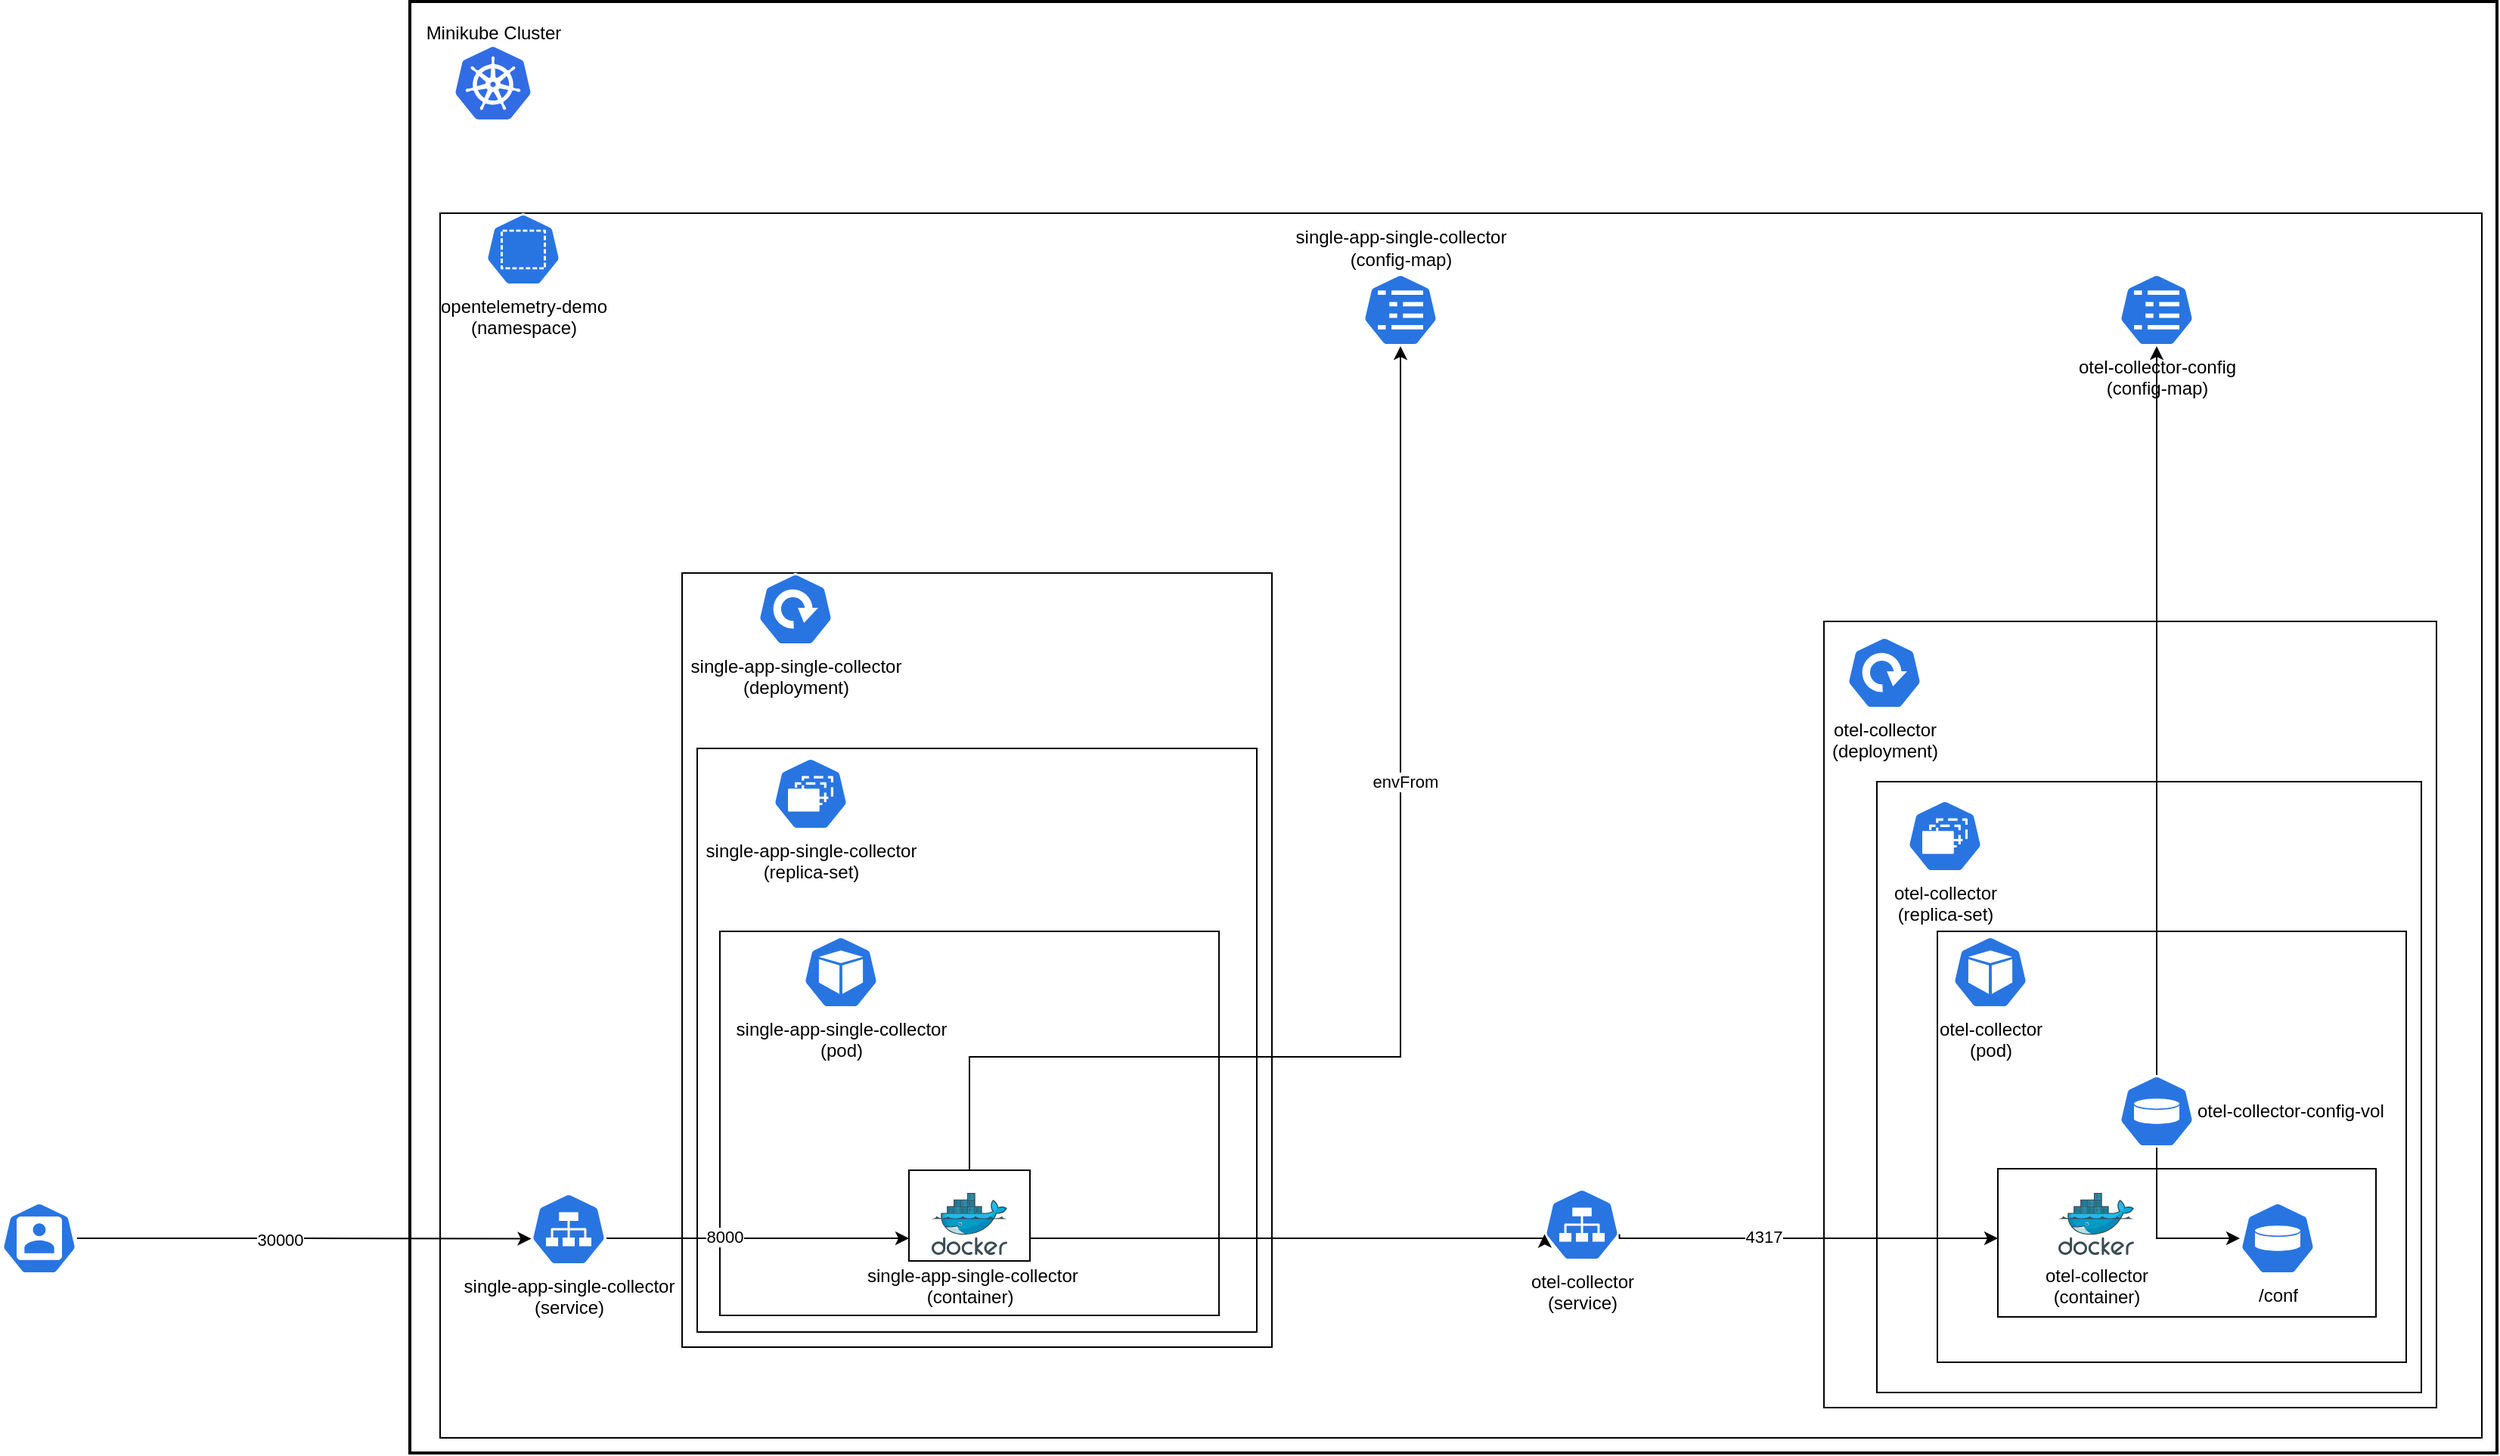 <mxfile version="22.0.2" type="device">
  <diagram name="Page-1" id="sinxSpqwZj3HTbnbAodJ">
    <mxGraphModel dx="2261" dy="2012" grid="1" gridSize="10" guides="1" tooltips="1" connect="1" arrows="1" fold="1" page="1" pageScale="1" pageWidth="827" pageHeight="1169" math="0" shadow="0">
      <root>
        <mxCell id="0" />
        <mxCell id="1" parent="0" />
        <mxCell id="EoJ4QtEWHQS4Tjfr5Soo-113" value="" style="rounded=0;whiteSpace=wrap;html=1;fillColor=none;" parent="1" vertex="1">
          <mxGeometry x="970" y="585" width="310" height="285" as="geometry" />
        </mxCell>
        <mxCell id="EoJ4QtEWHQS4Tjfr5Soo-112" value="" style="rounded=0;whiteSpace=wrap;html=1;fillColor=none;" parent="1" vertex="1">
          <mxGeometry x="930" y="486" width="360" height="404" as="geometry" />
        </mxCell>
        <mxCell id="EoJ4QtEWHQS4Tjfr5Soo-111" value="" style="rounded=0;whiteSpace=wrap;html=1;fillColor=none;" parent="1" vertex="1">
          <mxGeometry x="895" y="380" width="405" height="520" as="geometry" />
        </mxCell>
        <mxCell id="EoJ4QtEWHQS4Tjfr5Soo-106" value="" style="rounded=0;whiteSpace=wrap;html=1;fillColor=none;" parent="1" vertex="1">
          <mxGeometry x="-20" y="110" width="1350" height="810" as="geometry" />
        </mxCell>
        <mxCell id="EoJ4QtEWHQS4Tjfr5Soo-59" value="" style="rounded=0;whiteSpace=wrap;html=1;fillColor=none;strokeWidth=2;" parent="1" vertex="1">
          <mxGeometry x="-40" y="-30" width="1380" height="960" as="geometry" />
        </mxCell>
        <mxCell id="EoJ4QtEWHQS4Tjfr5Soo-109" value="" style="rounded=0;whiteSpace=wrap;html=1;fillColor=none;" parent="1" vertex="1">
          <mxGeometry x="165" y="585" width="330" height="254" as="geometry" />
        </mxCell>
        <mxCell id="EoJ4QtEWHQS4Tjfr5Soo-108" value="" style="rounded=0;whiteSpace=wrap;html=1;fillColor=none;" parent="1" vertex="1">
          <mxGeometry x="150" y="464" width="370" height="386" as="geometry" />
        </mxCell>
        <mxCell id="EoJ4QtEWHQS4Tjfr5Soo-107" value="" style="rounded=0;whiteSpace=wrap;html=1;fillColor=none;" parent="1" vertex="1">
          <mxGeometry x="140" y="348" width="390" height="512" as="geometry" />
        </mxCell>
        <mxCell id="EoJ4QtEWHQS4Tjfr5Soo-61" value="Minikube Cluster" style="image;sketch=0;aspect=fixed;html=1;points=[];align=center;fontSize=12;image=img/lib/mscae/Kubernetes.svg;labelPosition=center;verticalLabelPosition=top;verticalAlign=bottom;" parent="1" vertex="1">
          <mxGeometry x="-10" width="50" height="48" as="geometry" />
        </mxCell>
        <mxCell id="EoJ4QtEWHQS4Tjfr5Soo-65" value="single-app-single-collector&lt;br&gt;(config-map)" style="sketch=0;html=1;dashed=0;whitespace=wrap;fillColor=#2875E2;strokeColor=#ffffff;points=[[0.005,0.63,0],[0.1,0.2,0],[0.9,0.2,0],[0.5,0,0],[0.995,0.63,0],[0.72,0.99,0],[0.5,1,0],[0.28,0.99,0]];verticalLabelPosition=top;align=center;verticalAlign=bottom;shape=mxgraph.kubernetes.icon;prIcon=cm;labelPosition=center;" parent="1" vertex="1">
          <mxGeometry x="590" y="150" width="50" height="48" as="geometry" />
        </mxCell>
        <mxCell id="EoJ4QtEWHQS4Tjfr5Soo-66" value="opentelemetry-demo&lt;br&gt;(namespace)" style="sketch=0;html=1;dashed=0;whitespace=wrap;fillColor=#2875E2;strokeColor=#ffffff;points=[[0.005,0.63,0],[0.1,0.2,0],[0.9,0.2,0],[0.5,0,0],[0.995,0.63,0],[0.72,0.99,0],[0.5,1,0],[0.28,0.99,0]];verticalLabelPosition=bottom;align=center;verticalAlign=top;shape=mxgraph.kubernetes.icon;prIcon=ns;labelPosition=center;" parent="1" vertex="1">
          <mxGeometry x="10" y="110" width="50" height="48" as="geometry" />
        </mxCell>
        <mxCell id="EoJ4QtEWHQS4Tjfr5Soo-67" value="otel-collector-config&lt;br&gt;(config-map)" style="sketch=0;html=1;dashed=0;whitespace=wrap;fillColor=#2875E2;strokeColor=#ffffff;points=[[0.005,0.63,0],[0.1,0.2,0],[0.9,0.2,0],[0.5,0,0],[0.995,0.63,0],[0.72,0.99,0],[0.5,1,0],[0.28,0.99,0]];verticalLabelPosition=bottom;align=center;verticalAlign=top;shape=mxgraph.kubernetes.icon;prIcon=cm" parent="1" vertex="1">
          <mxGeometry x="1090" y="150" width="50" height="48" as="geometry" />
        </mxCell>
        <mxCell id="EoJ4QtEWHQS4Tjfr5Soo-69" style="edgeStyle=orthogonalEdgeStyle;rounded=0;orthogonalLoop=1;jettySize=auto;html=1;exitX=0.5;exitY=0;exitDx=0;exitDy=0;" parent="1" source="EoJ4QtEWHQS4Tjfr5Soo-71" target="EoJ4QtEWHQS4Tjfr5Soo-65" edge="1">
          <mxGeometry relative="1" as="geometry">
            <Array as="points">
              <mxPoint x="370" y="668" />
              <mxPoint x="565" y="668" />
            </Array>
          </mxGeometry>
        </mxCell>
        <mxCell id="EoJ4QtEWHQS4Tjfr5Soo-70" value="envFrom" style="edgeLabel;html=1;align=center;verticalAlign=middle;resizable=0;points=[];" parent="EoJ4QtEWHQS4Tjfr5Soo-69" vertex="1" connectable="0">
          <mxGeometry x="0.307" y="-3" relative="1" as="geometry">
            <mxPoint as="offset" />
          </mxGeometry>
        </mxCell>
        <mxCell id="EoJ4QtEWHQS4Tjfr5Soo-73" value="otel-collector&lt;br&gt;(service)" style="sketch=0;html=1;dashed=0;whitespace=wrap;fillColor=#2875E2;strokeColor=#ffffff;points=[[0.005,0.63,0],[0.1,0.2,0],[0.9,0.2,0],[0.5,0,0],[0.995,0.63,0],[0.72,0.99,0],[0.5,1,0],[0.28,0.99,0]];verticalLabelPosition=bottom;align=center;verticalAlign=top;shape=mxgraph.kubernetes.icon;prIcon=svc" parent="1" vertex="1">
          <mxGeometry x="710" y="755" width="50" height="48" as="geometry" />
        </mxCell>
        <mxCell id="EoJ4QtEWHQS4Tjfr5Soo-78" value="single-app-single-collector&lt;br&gt;(service)" style="sketch=0;html=1;dashed=0;whitespace=wrap;fillColor=#2875E2;strokeColor=#ffffff;points=[[0.005,0.63,0],[0.1,0.2,0],[0.9,0.2,0],[0.5,0,0],[0.995,0.63,0],[0.72,0.99,0],[0.5,1,0],[0.28,0.99,0]];verticalLabelPosition=bottom;align=center;verticalAlign=top;shape=mxgraph.kubernetes.icon;prIcon=svc" parent="1" vertex="1">
          <mxGeometry x="40" y="758" width="50" height="48" as="geometry" />
        </mxCell>
        <mxCell id="EoJ4QtEWHQS4Tjfr5Soo-79" value="" style="sketch=0;html=1;dashed=0;whitespace=wrap;fillColor=#2875E2;strokeColor=#ffffff;points=[[0.005,0.63,0],[0.1,0.2,0],[0.9,0.2,0],[0.5,0,0],[0.995,0.63,0],[0.72,0.99,0],[0.5,1,0],[0.28,0.99,0]];verticalLabelPosition=bottom;align=center;verticalAlign=top;shape=mxgraph.kubernetes.icon;prIcon=user" parent="1" vertex="1">
          <mxGeometry x="-310" y="764" width="50" height="48" as="geometry" />
        </mxCell>
        <mxCell id="EoJ4QtEWHQS4Tjfr5Soo-80" value="otel-collector&lt;br&gt;(deployment)" style="sketch=0;html=1;dashed=0;whitespace=wrap;fillColor=#2875E2;strokeColor=#ffffff;points=[[0.005,0.63,0],[0.1,0.2,0],[0.9,0.2,0],[0.5,0,0],[0.995,0.63,0],[0.72,0.99,0],[0.5,1,0],[0.28,0.99,0]];verticalLabelPosition=bottom;align=center;verticalAlign=top;shape=mxgraph.kubernetes.icon;prIcon=deploy;labelPosition=center;" parent="1" vertex="1">
          <mxGeometry x="910" y="390" width="50" height="48" as="geometry" />
        </mxCell>
        <mxCell id="EoJ4QtEWHQS4Tjfr5Soo-81" value="otel-collector&lt;br&gt;(replica-set)" style="sketch=0;html=1;dashed=0;whitespace=wrap;fillColor=#2875E2;strokeColor=#ffffff;points=[[0.005,0.63,0],[0.1,0.2,0],[0.9,0.2,0],[0.5,0,0],[0.995,0.63,0],[0.72,0.99,0],[0.5,1,0],[0.28,0.99,0]];verticalLabelPosition=bottom;align=center;verticalAlign=top;shape=mxgraph.kubernetes.icon;prIcon=rs" parent="1" vertex="1">
          <mxGeometry x="950" y="498" width="50" height="48" as="geometry" />
        </mxCell>
        <mxCell id="EoJ4QtEWHQS4Tjfr5Soo-82" value="" style="rounded=0;whiteSpace=wrap;html=1;" parent="1" vertex="1">
          <mxGeometry x="1010" y="742" width="250" height="98" as="geometry" />
        </mxCell>
        <mxCell id="EoJ4QtEWHQS4Tjfr5Soo-83" value="otel-collector&lt;br&gt;(pod)" style="sketch=0;html=1;dashed=0;whitespace=wrap;fillColor=#2875E2;strokeColor=#ffffff;points=[[0.005,0.63,0],[0.1,0.2,0],[0.9,0.2,0],[0.5,0,0],[0.995,0.63,0],[0.72,0.99,0],[0.5,1,0],[0.28,0.99,0]];verticalLabelPosition=bottom;align=center;verticalAlign=top;shape=mxgraph.kubernetes.icon;prIcon=pod" parent="1" vertex="1">
          <mxGeometry x="980" y="588" width="50" height="48" as="geometry" />
        </mxCell>
        <mxCell id="EoJ4QtEWHQS4Tjfr5Soo-84" value="otel-collector&lt;br&gt;(container)" style="image;sketch=0;aspect=fixed;html=1;points=[];align=center;fontSize=12;image=img/lib/mscae/Docker.svg;" parent="1" vertex="1">
          <mxGeometry x="1050" y="758" width="50" height="41" as="geometry" />
        </mxCell>
        <mxCell id="EoJ4QtEWHQS4Tjfr5Soo-85" style="edgeStyle=orthogonalEdgeStyle;rounded=0;orthogonalLoop=1;jettySize=auto;html=1;exitX=0.995;exitY=0.63;exitDx=0;exitDy=0;exitPerimeter=0;" parent="1" source="EoJ4QtEWHQS4Tjfr5Soo-73" target="EoJ4QtEWHQS4Tjfr5Soo-82" edge="1">
          <mxGeometry relative="1" as="geometry">
            <mxPoint x="900" y="718" as="sourcePoint" />
            <Array as="points">
              <mxPoint x="860" y="788" />
              <mxPoint x="860" y="788" />
            </Array>
          </mxGeometry>
        </mxCell>
        <mxCell id="EoJ4QtEWHQS4Tjfr5Soo-86" value="4317" style="edgeLabel;html=1;align=center;verticalAlign=middle;resizable=0;points=[];" parent="EoJ4QtEWHQS4Tjfr5Soo-85" vertex="1" connectable="0">
          <mxGeometry x="-0.224" y="1" relative="1" as="geometry">
            <mxPoint as="offset" />
          </mxGeometry>
        </mxCell>
        <mxCell id="EoJ4QtEWHQS4Tjfr5Soo-110" style="edgeStyle=orthogonalEdgeStyle;rounded=0;orthogonalLoop=1;jettySize=auto;html=1;" parent="1" source="EoJ4QtEWHQS4Tjfr5Soo-87" target="EoJ4QtEWHQS4Tjfr5Soo-67" edge="1">
          <mxGeometry relative="1" as="geometry" />
        </mxCell>
        <mxCell id="EoJ4QtEWHQS4Tjfr5Soo-87" value="otel-collector-config-vol" style="sketch=0;html=1;dashed=0;whitespace=wrap;fillColor=#2875E2;strokeColor=#ffffff;points=[[0.005,0.63,0],[0.1,0.2,0],[0.9,0.2,0],[0.5,0,0],[0.995,0.63,0],[0.72,0.99,0],[0.5,1,0],[0.28,0.99,0]];verticalLabelPosition=middle;align=left;verticalAlign=middle;shape=mxgraph.kubernetes.icon;prIcon=vol;labelPosition=right;" parent="1" vertex="1">
          <mxGeometry x="1090" y="680" width="50" height="48" as="geometry" />
        </mxCell>
        <mxCell id="EoJ4QtEWHQS4Tjfr5Soo-88" style="edgeStyle=orthogonalEdgeStyle;rounded=0;orthogonalLoop=1;jettySize=auto;html=1;entryX=0.005;entryY=0.63;entryDx=0;entryDy=0;entryPerimeter=0;" parent="1" source="EoJ4QtEWHQS4Tjfr5Soo-79" target="EoJ4QtEWHQS4Tjfr5Soo-78" edge="1">
          <mxGeometry relative="1" as="geometry" />
        </mxCell>
        <mxCell id="EoJ4QtEWHQS4Tjfr5Soo-89" value="30000" style="edgeLabel;html=1;align=center;verticalAlign=middle;resizable=0;points=[];" parent="EoJ4QtEWHQS4Tjfr5Soo-88" vertex="1" connectable="0">
          <mxGeometry x="-0.107" y="-1" relative="1" as="geometry">
            <mxPoint as="offset" />
          </mxGeometry>
        </mxCell>
        <mxCell id="EoJ4QtEWHQS4Tjfr5Soo-91" value="/conf" style="sketch=0;html=1;dashed=0;whitespace=wrap;fillColor=#2875E2;strokeColor=#ffffff;points=[[0.005,0.63,0],[0.1,0.2,0],[0.9,0.2,0],[0.5,0,0],[0.995,0.63,0],[0.72,0.99,0],[0.5,1,0],[0.28,0.99,0]];verticalLabelPosition=bottom;align=center;verticalAlign=top;shape=mxgraph.kubernetes.icon;prIcon=vol" parent="1" vertex="1">
          <mxGeometry x="1170" y="764" width="50" height="48" as="geometry" />
        </mxCell>
        <mxCell id="EoJ4QtEWHQS4Tjfr5Soo-92" style="edgeStyle=orthogonalEdgeStyle;rounded=0;orthogonalLoop=1;jettySize=auto;html=1;" parent="1" source="EoJ4QtEWHQS4Tjfr5Soo-87" target="EoJ4QtEWHQS4Tjfr5Soo-91" edge="1">
          <mxGeometry relative="1" as="geometry">
            <Array as="points">
              <mxPoint x="1115" y="788" />
            </Array>
          </mxGeometry>
        </mxCell>
        <mxCell id="EoJ4QtEWHQS4Tjfr5Soo-76" style="edgeStyle=orthogonalEdgeStyle;rounded=0;orthogonalLoop=1;jettySize=auto;html=1;" parent="1" source="EoJ4QtEWHQS4Tjfr5Soo-78" target="EoJ4QtEWHQS4Tjfr5Soo-71" edge="1">
          <mxGeometry relative="1" as="geometry">
            <Array as="points">
              <mxPoint x="190" y="788" />
              <mxPoint x="190" y="788" />
            </Array>
          </mxGeometry>
        </mxCell>
        <mxCell id="EoJ4QtEWHQS4Tjfr5Soo-77" value="8000" style="edgeLabel;html=1;align=center;verticalAlign=middle;resizable=0;points=[];" parent="EoJ4QtEWHQS4Tjfr5Soo-76" vertex="1" connectable="0">
          <mxGeometry x="-0.224" y="1" relative="1" as="geometry">
            <mxPoint as="offset" />
          </mxGeometry>
        </mxCell>
        <mxCell id="EoJ4QtEWHQS4Tjfr5Soo-62" value="single-app-single-collector&lt;br&gt;(deployment)" style="sketch=0;html=1;dashed=0;whitespace=wrap;fillColor=#2875E2;strokeColor=#ffffff;points=[[0.005,0.63,0],[0.1,0.2,0],[0.9,0.2,0],[0.5,0,0],[0.995,0.63,0],[0.72,0.99,0],[0.5,1,0],[0.28,0.99,0]];verticalLabelPosition=bottom;align=center;verticalAlign=top;shape=mxgraph.kubernetes.icon;prIcon=deploy;labelPosition=center;" parent="1" vertex="1">
          <mxGeometry x="190" y="348" width="50" height="48" as="geometry" />
        </mxCell>
        <mxCell id="EoJ4QtEWHQS4Tjfr5Soo-63" value="single-app-single-collector&lt;br&gt;(replica-set)" style="sketch=0;html=1;dashed=0;whitespace=wrap;fillColor=#2875E2;strokeColor=#ffffff;points=[[0.005,0.63,0],[0.1,0.2,0],[0.9,0.2,0],[0.5,0,0],[0.995,0.63,0],[0.72,0.99,0],[0.5,1,0],[0.28,0.99,0]];verticalLabelPosition=bottom;align=center;verticalAlign=top;shape=mxgraph.kubernetes.icon;prIcon=rs" parent="1" vertex="1">
          <mxGeometry x="200" y="470" width="50" height="48" as="geometry" />
        </mxCell>
        <mxCell id="EoJ4QtEWHQS4Tjfr5Soo-64" value="single-app-single-collector&lt;br&gt;(pod)" style="sketch=0;html=1;dashed=0;whitespace=wrap;fillColor=#2875E2;strokeColor=#ffffff;points=[[0.005,0.63,0],[0.1,0.2,0],[0.9,0.2,0],[0.5,0,0],[0.995,0.63,0],[0.72,0.99,0],[0.5,1,0],[0.28,0.99,0]];verticalLabelPosition=bottom;align=center;verticalAlign=top;shape=mxgraph.kubernetes.icon;prIcon=pod" parent="1" vertex="1">
          <mxGeometry x="220" y="588" width="50" height="48" as="geometry" />
        </mxCell>
        <mxCell id="EoJ4QtEWHQS4Tjfr5Soo-71" value="" style="rounded=0;whiteSpace=wrap;html=1;" parent="1" vertex="1">
          <mxGeometry x="290" y="743" width="80" height="60" as="geometry" />
        </mxCell>
        <mxCell id="EoJ4QtEWHQS4Tjfr5Soo-72" value="&amp;nbsp;single-app-single-collector&lt;br&gt;(container)&lt;br&gt;" style="image;sketch=0;aspect=fixed;html=1;points=[];align=center;fontSize=12;image=img/lib/mscae/Docker.svg;" parent="1" vertex="1">
          <mxGeometry x="305" y="758" width="50" height="41" as="geometry" />
        </mxCell>
        <mxCell id="EoJ4QtEWHQS4Tjfr5Soo-100" style="edgeStyle=orthogonalEdgeStyle;rounded=0;orthogonalLoop=1;jettySize=auto;html=1;entryX=0.005;entryY=0.63;entryDx=0;entryDy=0;entryPerimeter=0;" parent="1" source="EoJ4QtEWHQS4Tjfr5Soo-71" target="EoJ4QtEWHQS4Tjfr5Soo-73" edge="1">
          <mxGeometry relative="1" as="geometry">
            <Array as="points">
              <mxPoint x="460" y="788" />
              <mxPoint x="460" y="788" />
            </Array>
          </mxGeometry>
        </mxCell>
      </root>
    </mxGraphModel>
  </diagram>
</mxfile>
